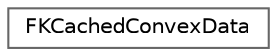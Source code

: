 digraph "Graphical Class Hierarchy"
{
 // INTERACTIVE_SVG=YES
 // LATEX_PDF_SIZE
  bgcolor="transparent";
  edge [fontname=Helvetica,fontsize=10,labelfontname=Helvetica,labelfontsize=10];
  node [fontname=Helvetica,fontsize=10,shape=box,height=0.2,width=0.4];
  rankdir="LR";
  Node0 [id="Node000000",label="FKCachedConvexData",height=0.2,width=0.4,color="grey40", fillcolor="white", style="filled",URL="$de/d53/classFKCachedConvexData.html",tooltip=" "];
}

